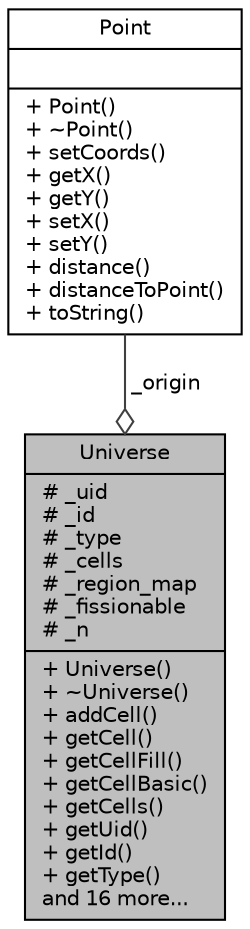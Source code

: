 digraph "Universe"
{
  edge [fontname="Helvetica",fontsize="10",labelfontname="Helvetica",labelfontsize="10"];
  node [fontname="Helvetica",fontsize="10",shape=record];
  Node1 [label="{Universe\n|# _uid\l# _id\l# _type\l# _cells\l# _region_map\l# _fissionable\l# _n\l|+ Universe()\l+ ~Universe()\l+ addCell()\l+ getCell()\l+ getCellFill()\l+ getCellBasic()\l+ getCells()\l+ getUid()\l+ getId()\l+ getType()\land 16 more...\l}",height=0.2,width=0.4,color="black", fillcolor="grey75", style="filled" fontcolor="black"];
  Node2 -> Node1 [color="grey25",fontsize="10",style="solid",label=" _origin" ,arrowhead="odiamond",fontname="Helvetica"];
  Node2 [label="{Point\n||+ Point()\l+ ~Point()\l+ setCoords()\l+ getX()\l+ getY()\l+ setX()\l+ setY()\l+ distance()\l+ distanceToPoint()\l+ toString()\l}",height=0.2,width=0.4,color="black", fillcolor="white", style="filled",URL="$classPoint.html",tooltip="Class to represent a 2D point in space."];
}

